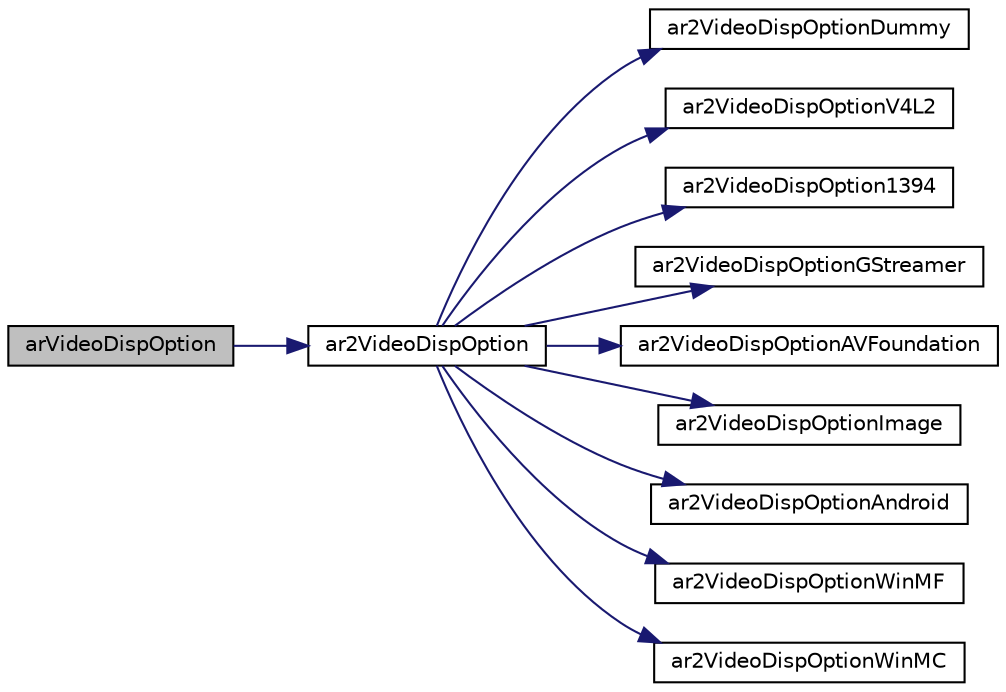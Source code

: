 digraph "arVideoDispOption"
{
 // INTERACTIVE_SVG=YES
  edge [fontname="Helvetica",fontsize="10",labelfontname="Helvetica",labelfontsize="10"];
  node [fontname="Helvetica",fontsize="10",shape=record];
  rankdir="LR";
  Node1 [label="arVideoDispOption",height=0.2,width=0.4,color="black", fillcolor="grey75", style="filled", fontcolor="black"];
  Node1 -> Node2 [color="midnightblue",fontsize="10",style="solid",fontname="Helvetica"];
  Node2 [label="ar2VideoDispOption",height=0.2,width=0.4,color="black", fillcolor="white", style="filled",URL="$video_8h.html#a49009b3204da40daf017a0860e7d9a3a"];
  Node2 -> Node3 [color="midnightblue",fontsize="10",style="solid",fontname="Helvetica"];
  Node3 [label="ar2VideoDispOptionDummy",height=0.2,width=0.4,color="black", fillcolor="white", style="filled",URL="$video_dummy_8h.html#a11e7586605c4a249b06d4de1f5e7ec3d"];
  Node2 -> Node4 [color="midnightblue",fontsize="10",style="solid",fontname="Helvetica"];
  Node4 [label="ar2VideoDispOptionV4L2",height=0.2,width=0.4,color="black", fillcolor="white", style="filled",URL="$video_v4_l2_8h.html#af01ac06853b5e46a3996d1365decacc6"];
  Node2 -> Node5 [color="midnightblue",fontsize="10",style="solid",fontname="Helvetica"];
  Node5 [label="ar2VideoDispOption1394",height=0.2,width=0.4,color="black", fillcolor="white", style="filled",URL="$video1394_8h.html#a10bdbd2bb6756d6c7cec3f72a1dfa629"];
  Node2 -> Node6 [color="midnightblue",fontsize="10",style="solid",fontname="Helvetica"];
  Node6 [label="ar2VideoDispOptionGStreamer",height=0.2,width=0.4,color="black", fillcolor="white", style="filled",URL="$video_g_streamer_8h.html#adcbddf4b5181c7112f0ae2e44f3c5599"];
  Node2 -> Node7 [color="midnightblue",fontsize="10",style="solid",fontname="Helvetica"];
  Node7 [label="ar2VideoDispOptionAVFoundation",height=0.2,width=0.4,color="black", fillcolor="white", style="filled",URL="$video_a_v_foundation_8h.html#a1d1d7348ab2eec3141d2975d6cda9a64"];
  Node2 -> Node8 [color="midnightblue",fontsize="10",style="solid",fontname="Helvetica"];
  Node8 [label="ar2VideoDispOptionImage",height=0.2,width=0.4,color="black", fillcolor="white", style="filled",URL="$video_image_8h.html#ace2b7e6e160e3ba37f8d44d4fb0a92f3"];
  Node2 -> Node9 [color="midnightblue",fontsize="10",style="solid",fontname="Helvetica"];
  Node9 [label="ar2VideoDispOptionAndroid",height=0.2,width=0.4,color="black", fillcolor="white", style="filled",URL="$video_android_8h.html#aee237d19e57ff69c59e4b42a4338b116"];
  Node2 -> Node10 [color="midnightblue",fontsize="10",style="solid",fontname="Helvetica"];
  Node10 [label="ar2VideoDispOptionWinMF",height=0.2,width=0.4,color="black", fillcolor="white", style="filled",URL="$video_windows_media_foundation_8h.html#a5169e9fc416afd354f608fa66e9b739d"];
  Node2 -> Node11 [color="midnightblue",fontsize="10",style="solid",fontname="Helvetica"];
  Node11 [label="ar2VideoDispOptionWinMC",height=0.2,width=0.4,color="black", fillcolor="white", style="filled",URL="$video_windows_media_capture_8h.html#a69afc595026b2ab7318aef66858e0ea5"];
}
